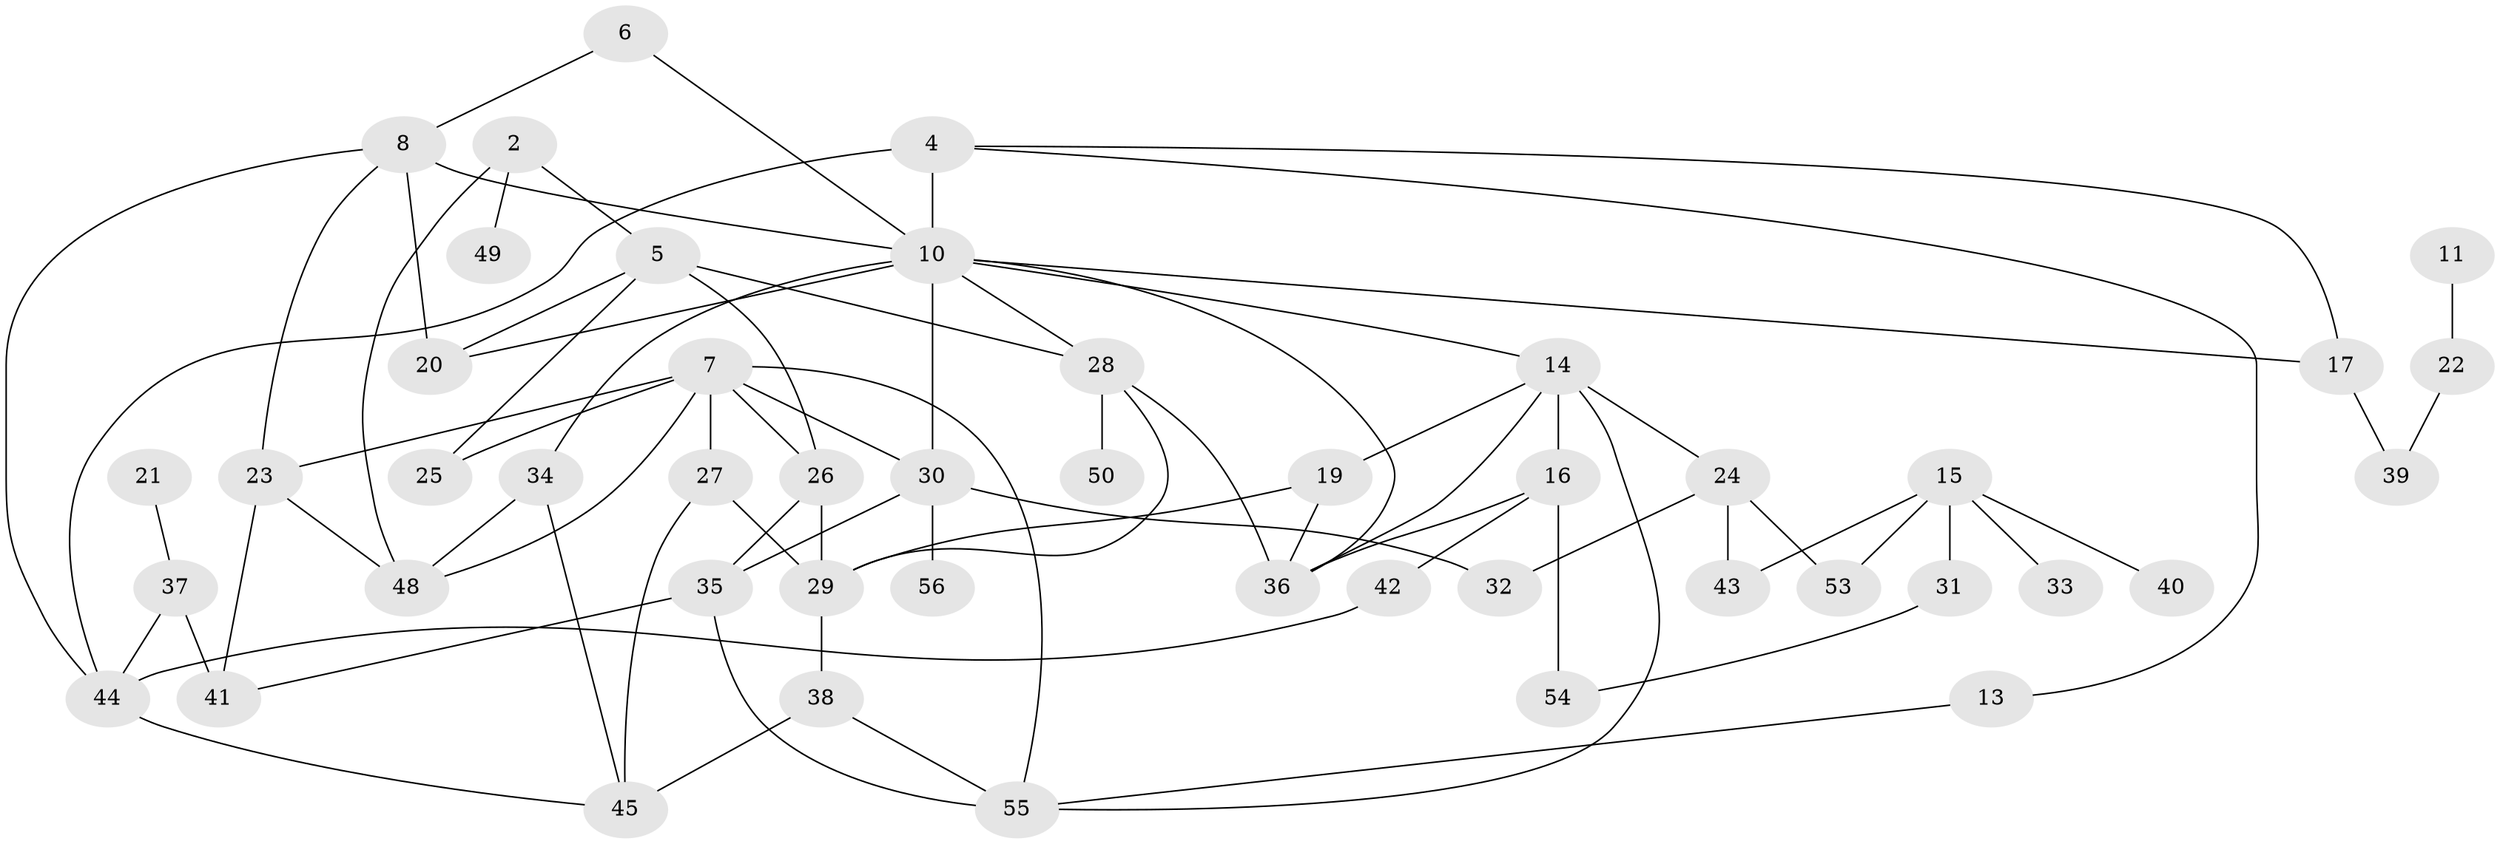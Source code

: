 // original degree distribution, {0: 0.08771929824561403, 1: 0.21052631578947367, 2: 0.2543859649122807, 5: 0.043859649122807015, 3: 0.22807017543859648, 6: 0.05263157894736842, 4: 0.11403508771929824, 7: 0.008771929824561403}
// Generated by graph-tools (version 1.1) at 2025/33/03/09/25 02:33:51]
// undirected, 47 vertices, 78 edges
graph export_dot {
graph [start="1"]
  node [color=gray90,style=filled];
  2;
  4;
  5;
  6;
  7;
  8;
  10;
  11;
  13;
  14;
  15;
  16;
  17;
  19;
  20;
  21;
  22;
  23;
  24;
  25;
  26;
  27;
  28;
  29;
  30;
  31;
  32;
  33;
  34;
  35;
  36;
  37;
  38;
  39;
  40;
  41;
  42;
  43;
  44;
  45;
  48;
  49;
  50;
  53;
  54;
  55;
  56;
  2 -- 5 [weight=1.0];
  2 -- 48 [weight=1.0];
  2 -- 49 [weight=1.0];
  4 -- 10 [weight=2.0];
  4 -- 13 [weight=1.0];
  4 -- 17 [weight=1.0];
  4 -- 44 [weight=1.0];
  5 -- 20 [weight=1.0];
  5 -- 25 [weight=1.0];
  5 -- 26 [weight=1.0];
  5 -- 28 [weight=1.0];
  6 -- 8 [weight=1.0];
  6 -- 10 [weight=1.0];
  7 -- 23 [weight=1.0];
  7 -- 25 [weight=1.0];
  7 -- 26 [weight=1.0];
  7 -- 27 [weight=3.0];
  7 -- 30 [weight=1.0];
  7 -- 48 [weight=1.0];
  7 -- 55 [weight=1.0];
  8 -- 10 [weight=1.0];
  8 -- 20 [weight=3.0];
  8 -- 23 [weight=1.0];
  8 -- 44 [weight=1.0];
  10 -- 14 [weight=1.0];
  10 -- 17 [weight=1.0];
  10 -- 20 [weight=1.0];
  10 -- 28 [weight=1.0];
  10 -- 30 [weight=2.0];
  10 -- 34 [weight=1.0];
  10 -- 36 [weight=1.0];
  11 -- 22 [weight=2.0];
  13 -- 55 [weight=1.0];
  14 -- 16 [weight=1.0];
  14 -- 19 [weight=1.0];
  14 -- 24 [weight=2.0];
  14 -- 36 [weight=1.0];
  14 -- 55 [weight=1.0];
  15 -- 31 [weight=1.0];
  15 -- 33 [weight=1.0];
  15 -- 40 [weight=1.0];
  15 -- 43 [weight=1.0];
  15 -- 53 [weight=1.0];
  16 -- 36 [weight=1.0];
  16 -- 42 [weight=1.0];
  16 -- 54 [weight=1.0];
  17 -- 39 [weight=1.0];
  19 -- 29 [weight=1.0];
  19 -- 36 [weight=1.0];
  21 -- 37 [weight=1.0];
  22 -- 39 [weight=1.0];
  23 -- 41 [weight=1.0];
  23 -- 48 [weight=1.0];
  24 -- 32 [weight=1.0];
  24 -- 43 [weight=1.0];
  24 -- 53 [weight=1.0];
  26 -- 29 [weight=1.0];
  26 -- 35 [weight=1.0];
  27 -- 29 [weight=1.0];
  27 -- 45 [weight=3.0];
  28 -- 29 [weight=1.0];
  28 -- 36 [weight=1.0];
  28 -- 50 [weight=1.0];
  29 -- 38 [weight=1.0];
  30 -- 32 [weight=1.0];
  30 -- 35 [weight=1.0];
  30 -- 56 [weight=1.0];
  31 -- 54 [weight=1.0];
  34 -- 45 [weight=1.0];
  34 -- 48 [weight=1.0];
  35 -- 41 [weight=1.0];
  35 -- 55 [weight=1.0];
  37 -- 41 [weight=3.0];
  37 -- 44 [weight=1.0];
  38 -- 45 [weight=1.0];
  38 -- 55 [weight=1.0];
  42 -- 44 [weight=1.0];
  44 -- 45 [weight=1.0];
}

